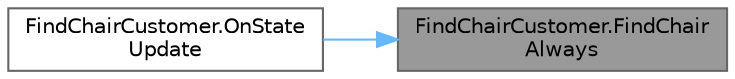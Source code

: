 digraph "FindChairCustomer.FindChairAlways"
{
 // LATEX_PDF_SIZE
  bgcolor="transparent";
  edge [fontname=Helvetica,fontsize=10,labelfontname=Helvetica,labelfontsize=10];
  node [fontname=Helvetica,fontsize=10,shape=box,height=0.2,width=0.4];
  rankdir="RL";
  Node1 [id="Node000001",label="FindChairCustomer.FindChair\lAlways",height=0.2,width=0.4,color="gray40", fillcolor="grey60", style="filled", fontcolor="black",tooltip=" "];
  Node1 -> Node2 [id="edge2_Node000001_Node000002",dir="back",color="steelblue1",style="solid",tooltip=" "];
  Node2 [id="Node000002",label="FindChairCustomer.OnState\lUpdate",height=0.2,width=0.4,color="grey40", fillcolor="white", style="filled",URL="$class_find_chair_customer.html#aed2ea0a45eebb921c74bd5a9dfce275a",tooltip=" "];
}
